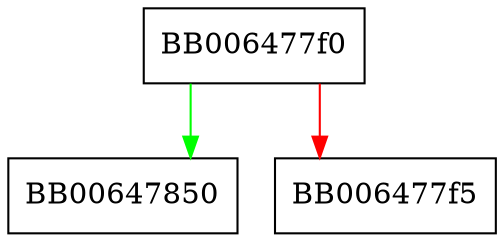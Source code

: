 digraph SRP_user_pwd_free {
  node [shape="box"];
  graph [splines=ortho];
  BB006477f0 -> BB00647850 [color="green"];
  BB006477f0 -> BB006477f5 [color="red"];
}